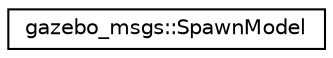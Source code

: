 digraph "Graphical Class Hierarchy"
{
  edge [fontname="Helvetica",fontsize="10",labelfontname="Helvetica",labelfontsize="10"];
  node [fontname="Helvetica",fontsize="10",shape=record];
  rankdir="LR";
  Node1 [label="gazebo_msgs::SpawnModel",height=0.2,width=0.4,color="black", fillcolor="white", style="filled",URL="$classgazebo__msgs_1_1_spawn_model.html"];
}
